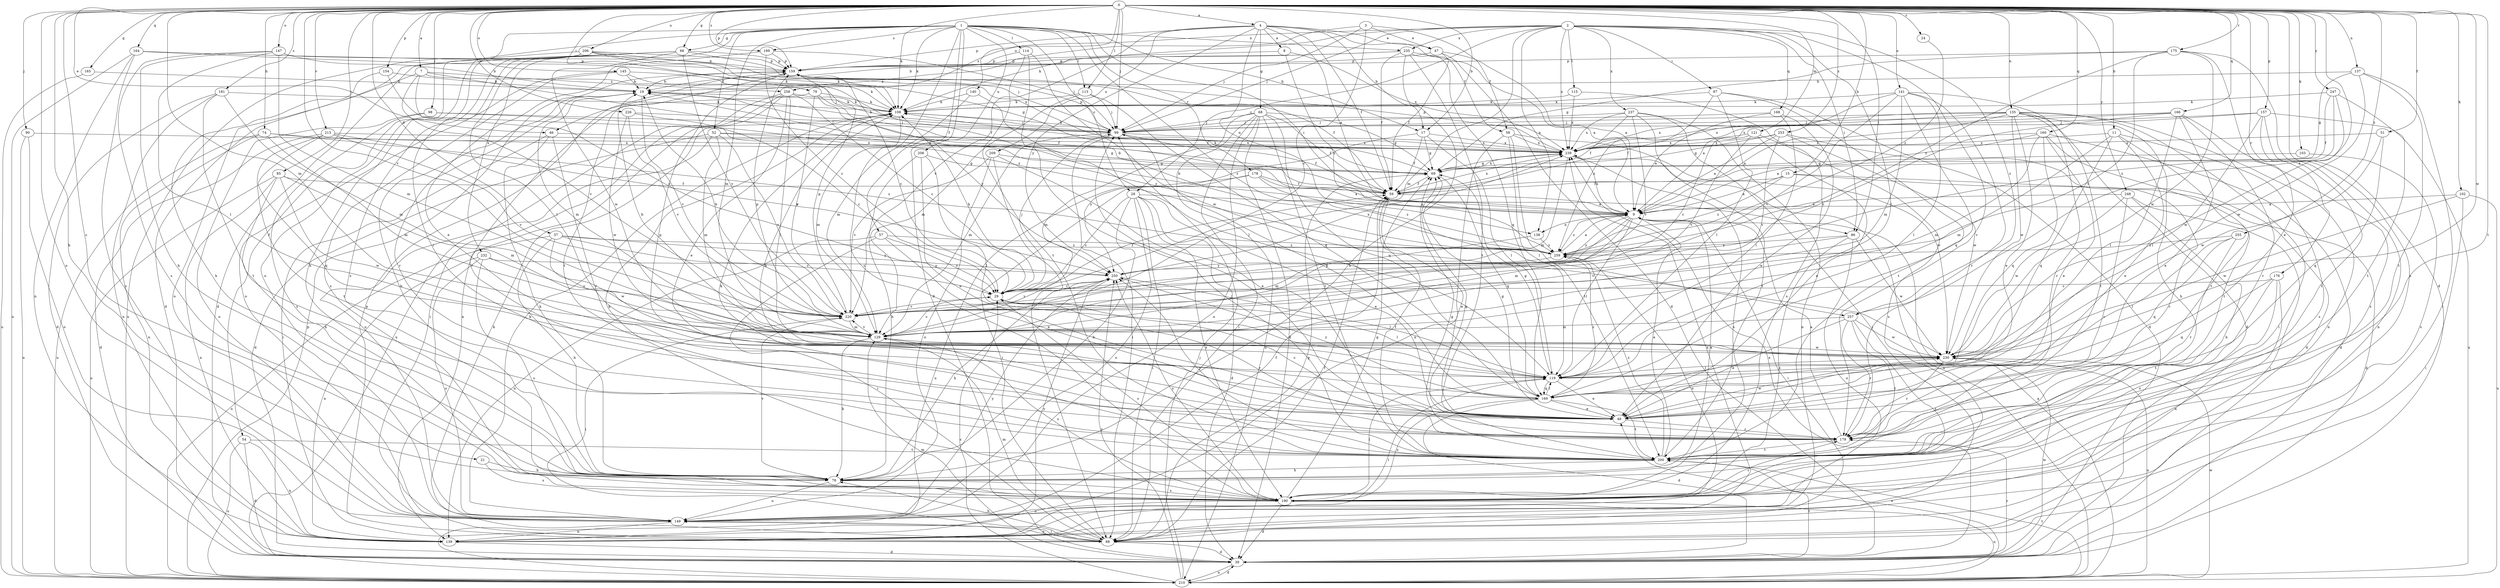 strict digraph  {
0;
1;
2;
3;
4;
7;
8;
9;
11;
15;
17;
19;
21;
24;
28;
29;
37;
39;
46;
47;
49;
51;
52;
54;
57;
58;
59;
66;
68;
69;
74;
78;
79;
85;
86;
87;
88;
90;
98;
99;
102;
103;
108;
113;
114;
115;
119;
121;
129;
135;
137;
138;
139;
140;
141;
145;
147;
149;
154;
157;
159;
160;
164;
165;
166;
168;
169;
175;
176;
178;
179;
181;
189;
190;
200;
206;
208;
209;
210;
213;
220;
226;
230;
232;
235;
237;
239;
247;
248;
250;
253;
255;
257;
258;
259;
0 -> 4  [label=a];
0 -> 7  [label=a];
0 -> 11  [label=b];
0 -> 15  [label=b];
0 -> 17  [label=b];
0 -> 21  [label=c];
0 -> 24  [label=c];
0 -> 37  [label=d];
0 -> 39  [label=d];
0 -> 46  [label=e];
0 -> 51  [label=f];
0 -> 66  [label=g];
0 -> 74  [label=h];
0 -> 78  [label=h];
0 -> 79  [label=i];
0 -> 85  [label=i];
0 -> 86  [label=i];
0 -> 90  [label=j];
0 -> 98  [label=j];
0 -> 99  [label=j];
0 -> 102  [label=k];
0 -> 103  [label=k];
0 -> 108  [label=k];
0 -> 113  [label=l];
0 -> 121  [label=m];
0 -> 129  [label=m];
0 -> 135  [label=n];
0 -> 137  [label=n];
0 -> 140  [label=o];
0 -> 141  [label=o];
0 -> 145  [label=o];
0 -> 147  [label=o];
0 -> 149  [label=o];
0 -> 154  [label=p];
0 -> 157  [label=p];
0 -> 159  [label=p];
0 -> 160  [label=q];
0 -> 164  [label=q];
0 -> 165  [label=q];
0 -> 166  [label=q];
0 -> 175  [label=r];
0 -> 176  [label=r];
0 -> 181  [label=s];
0 -> 189  [label=s];
0 -> 200  [label=t];
0 -> 206  [label=u];
0 -> 213  [label=v];
0 -> 220  [label=v];
0 -> 226  [label=w];
0 -> 230  [label=w];
0 -> 247  [label=y];
0 -> 248  [label=y];
0 -> 253  [label=z];
0 -> 255  [label=z];
0 -> 257  [label=z];
1 -> 17  [label=b];
1 -> 28  [label=c];
1 -> 39  [label=d];
1 -> 52  [label=f];
1 -> 54  [label=f];
1 -> 57  [label=f];
1 -> 66  [label=g];
1 -> 86  [label=i];
1 -> 108  [label=k];
1 -> 113  [label=l];
1 -> 114  [label=l];
1 -> 129  [label=m];
1 -> 149  [label=o];
1 -> 178  [label=r];
1 -> 189  [label=s];
1 -> 190  [label=s];
1 -> 208  [label=u];
1 -> 232  [label=x];
1 -> 235  [label=x];
1 -> 257  [label=z];
2 -> 28  [label=c];
2 -> 86  [label=i];
2 -> 87  [label=i];
2 -> 99  [label=j];
2 -> 108  [label=k];
2 -> 115  [label=l];
2 -> 119  [label=l];
2 -> 129  [label=m];
2 -> 138  [label=n];
2 -> 168  [label=q];
2 -> 179  [label=r];
2 -> 235  [label=x];
2 -> 237  [label=x];
2 -> 239  [label=x];
2 -> 257  [label=z];
2 -> 258  [label=z];
3 -> 29  [label=c];
3 -> 46  [label=e];
3 -> 47  [label=e];
3 -> 58  [label=f];
3 -> 99  [label=j];
4 -> 8  [label=a];
4 -> 9  [label=a];
4 -> 17  [label=b];
4 -> 47  [label=e];
4 -> 58  [label=f];
4 -> 59  [label=f];
4 -> 68  [label=g];
4 -> 138  [label=n];
4 -> 159  [label=p];
4 -> 209  [label=u];
4 -> 220  [label=v];
4 -> 250  [label=y];
7 -> 9  [label=a];
7 -> 29  [label=c];
7 -> 99  [label=j];
7 -> 149  [label=o];
7 -> 220  [label=v];
7 -> 258  [label=z];
8 -> 159  [label=p];
8 -> 239  [label=x];
8 -> 259  [label=z];
9 -> 19  [label=b];
9 -> 88  [label=i];
9 -> 119  [label=l];
9 -> 129  [label=m];
9 -> 138  [label=n];
9 -> 220  [label=v];
9 -> 239  [label=x];
9 -> 250  [label=y];
9 -> 259  [label=z];
11 -> 49  [label=e];
11 -> 129  [label=m];
11 -> 169  [label=q];
11 -> 179  [label=r];
11 -> 190  [label=s];
11 -> 239  [label=x];
15 -> 9  [label=a];
15 -> 39  [label=d];
15 -> 59  [label=f];
15 -> 179  [label=r];
15 -> 259  [label=z];
17 -> 59  [label=f];
17 -> 69  [label=g];
17 -> 119  [label=l];
17 -> 239  [label=x];
17 -> 250  [label=y];
19 -> 108  [label=k];
19 -> 129  [label=m];
19 -> 179  [label=r];
19 -> 220  [label=v];
21 -> 78  [label=h];
21 -> 190  [label=s];
24 -> 259  [label=z];
28 -> 9  [label=a];
28 -> 29  [label=c];
28 -> 39  [label=d];
28 -> 49  [label=e];
28 -> 78  [label=h];
28 -> 88  [label=i];
28 -> 149  [label=o];
28 -> 190  [label=s];
29 -> 59  [label=f];
29 -> 99  [label=j];
29 -> 108  [label=k];
29 -> 119  [label=l];
29 -> 179  [label=r];
29 -> 190  [label=s];
29 -> 220  [label=v];
37 -> 29  [label=c];
37 -> 78  [label=h];
37 -> 210  [label=u];
37 -> 230  [label=w];
37 -> 250  [label=y];
37 -> 259  [label=z];
39 -> 129  [label=m];
39 -> 179  [label=r];
39 -> 200  [label=t];
39 -> 210  [label=u];
39 -> 230  [label=w];
39 -> 239  [label=x];
46 -> 78  [label=h];
46 -> 88  [label=i];
46 -> 179  [label=r];
46 -> 239  [label=x];
47 -> 9  [label=a];
47 -> 39  [label=d];
47 -> 59  [label=f];
47 -> 159  [label=p];
49 -> 29  [label=c];
49 -> 69  [label=g];
49 -> 108  [label=k];
49 -> 179  [label=r];
49 -> 230  [label=w];
51 -> 169  [label=q];
51 -> 230  [label=w];
51 -> 239  [label=x];
52 -> 39  [label=d];
52 -> 69  [label=g];
52 -> 129  [label=m];
52 -> 149  [label=o];
52 -> 220  [label=v];
52 -> 239  [label=x];
54 -> 39  [label=d];
54 -> 139  [label=n];
54 -> 200  [label=t];
54 -> 210  [label=u];
57 -> 29  [label=c];
57 -> 49  [label=e];
57 -> 88  [label=i];
57 -> 139  [label=n];
57 -> 259  [label=z];
58 -> 119  [label=l];
58 -> 139  [label=n];
58 -> 200  [label=t];
58 -> 230  [label=w];
58 -> 239  [label=x];
59 -> 9  [label=a];
59 -> 49  [label=e];
59 -> 239  [label=x];
66 -> 39  [label=d];
66 -> 99  [label=j];
66 -> 119  [label=l];
66 -> 159  [label=p];
66 -> 179  [label=r];
66 -> 190  [label=s];
66 -> 220  [label=v];
66 -> 230  [label=w];
68 -> 39  [label=d];
68 -> 59  [label=f];
68 -> 69  [label=g];
68 -> 88  [label=i];
68 -> 99  [label=j];
68 -> 129  [label=m];
68 -> 149  [label=o];
68 -> 169  [label=q];
68 -> 200  [label=t];
68 -> 210  [label=u];
69 -> 59  [label=f];
69 -> 108  [label=k];
69 -> 169  [label=q];
69 -> 239  [label=x];
74 -> 129  [label=m];
74 -> 139  [label=n];
74 -> 210  [label=u];
74 -> 239  [label=x];
74 -> 259  [label=z];
78 -> 9  [label=a];
78 -> 19  [label=b];
78 -> 149  [label=o];
78 -> 190  [label=s];
78 -> 220  [label=v];
79 -> 59  [label=f];
79 -> 108  [label=k];
79 -> 179  [label=r];
79 -> 220  [label=v];
79 -> 250  [label=y];
85 -> 59  [label=f];
85 -> 78  [label=h];
85 -> 129  [label=m];
85 -> 139  [label=n];
85 -> 210  [label=u];
85 -> 230  [label=w];
86 -> 149  [label=o];
86 -> 190  [label=s];
86 -> 220  [label=v];
86 -> 230  [label=w];
86 -> 259  [label=z];
87 -> 39  [label=d];
87 -> 108  [label=k];
87 -> 119  [label=l];
87 -> 200  [label=t];
87 -> 259  [label=z];
88 -> 39  [label=d];
88 -> 59  [label=f];
88 -> 69  [label=g];
88 -> 78  [label=h];
88 -> 108  [label=k];
88 -> 129  [label=m];
88 -> 149  [label=o];
88 -> 159  [label=p];
90 -> 149  [label=o];
90 -> 210  [label=u];
90 -> 239  [label=x];
98 -> 99  [label=j];
98 -> 149  [label=o];
98 -> 190  [label=s];
98 -> 259  [label=z];
99 -> 19  [label=b];
99 -> 59  [label=f];
99 -> 88  [label=i];
99 -> 108  [label=k];
99 -> 129  [label=m];
99 -> 159  [label=p];
99 -> 239  [label=x];
102 -> 9  [label=a];
102 -> 88  [label=i];
102 -> 210  [label=u];
102 -> 230  [label=w];
103 -> 69  [label=g];
103 -> 190  [label=s];
108 -> 99  [label=j];
108 -> 129  [label=m];
113 -> 99  [label=j];
113 -> 108  [label=k];
113 -> 129  [label=m];
113 -> 169  [label=q];
114 -> 159  [label=p];
114 -> 179  [label=r];
114 -> 200  [label=t];
114 -> 230  [label=w];
115 -> 108  [label=k];
115 -> 190  [label=s];
115 -> 239  [label=x];
119 -> 49  [label=e];
119 -> 69  [label=g];
119 -> 169  [label=q];
121 -> 29  [label=c];
121 -> 49  [label=e];
121 -> 190  [label=s];
121 -> 220  [label=v];
121 -> 239  [label=x];
129 -> 19  [label=b];
129 -> 29  [label=c];
129 -> 78  [label=h];
129 -> 159  [label=p];
129 -> 190  [label=s];
129 -> 220  [label=v];
129 -> 230  [label=w];
135 -> 9  [label=a];
135 -> 49  [label=e];
135 -> 59  [label=f];
135 -> 78  [label=h];
135 -> 88  [label=i];
135 -> 99  [label=j];
135 -> 139  [label=n];
135 -> 179  [label=r];
135 -> 200  [label=t];
135 -> 230  [label=w];
135 -> 239  [label=x];
137 -> 19  [label=b];
137 -> 69  [label=g];
137 -> 88  [label=i];
137 -> 200  [label=t];
137 -> 230  [label=w];
138 -> 129  [label=m];
138 -> 259  [label=z];
139 -> 39  [label=d];
139 -> 119  [label=l];
139 -> 239  [label=x];
139 -> 250  [label=y];
140 -> 108  [label=k];
140 -> 119  [label=l];
140 -> 129  [label=m];
141 -> 9  [label=a];
141 -> 39  [label=d];
141 -> 108  [label=k];
141 -> 119  [label=l];
141 -> 129  [label=m];
141 -> 169  [label=q];
141 -> 179  [label=r];
141 -> 220  [label=v];
145 -> 19  [label=b];
145 -> 59  [label=f];
145 -> 108  [label=k];
145 -> 149  [label=o];
145 -> 190  [label=s];
147 -> 19  [label=b];
147 -> 78  [label=h];
147 -> 119  [label=l];
147 -> 129  [label=m];
147 -> 159  [label=p];
147 -> 190  [label=s];
149 -> 59  [label=f];
149 -> 88  [label=i];
149 -> 108  [label=k];
149 -> 139  [label=n];
149 -> 250  [label=y];
154 -> 19  [label=b];
154 -> 78  [label=h];
154 -> 259  [label=z];
157 -> 99  [label=j];
157 -> 119  [label=l];
157 -> 139  [label=n];
157 -> 200  [label=t];
157 -> 210  [label=u];
157 -> 239  [label=x];
159 -> 19  [label=b];
159 -> 29  [label=c];
159 -> 59  [label=f];
159 -> 200  [label=t];
160 -> 9  [label=a];
160 -> 39  [label=d];
160 -> 49  [label=e];
160 -> 129  [label=m];
160 -> 169  [label=q];
160 -> 200  [label=t];
160 -> 239  [label=x];
164 -> 108  [label=k];
164 -> 139  [label=n];
164 -> 149  [label=o];
164 -> 159  [label=p];
164 -> 210  [label=u];
165 -> 19  [label=b];
165 -> 210  [label=u];
166 -> 29  [label=c];
166 -> 49  [label=e];
166 -> 99  [label=j];
166 -> 119  [label=l];
166 -> 179  [label=r];
166 -> 190  [label=s];
166 -> 239  [label=x];
168 -> 9  [label=a];
168 -> 49  [label=e];
168 -> 99  [label=j];
168 -> 119  [label=l];
169 -> 39  [label=d];
169 -> 49  [label=e];
169 -> 99  [label=j];
169 -> 119  [label=l];
169 -> 159  [label=p];
169 -> 190  [label=s];
169 -> 200  [label=t];
169 -> 250  [label=y];
169 -> 259  [label=z];
175 -> 49  [label=e];
175 -> 69  [label=g];
175 -> 159  [label=p];
175 -> 190  [label=s];
175 -> 220  [label=v];
175 -> 230  [label=w];
175 -> 259  [label=z];
176 -> 29  [label=c];
176 -> 139  [label=n];
176 -> 169  [label=q];
176 -> 190  [label=s];
176 -> 200  [label=t];
178 -> 9  [label=a];
178 -> 59  [label=f];
178 -> 88  [label=i];
178 -> 210  [label=u];
178 -> 259  [label=z];
179 -> 9  [label=a];
179 -> 69  [label=g];
179 -> 200  [label=t];
181 -> 39  [label=d];
181 -> 108  [label=k];
181 -> 129  [label=m];
181 -> 139  [label=n];
181 -> 200  [label=t];
189 -> 29  [label=c];
189 -> 49  [label=e];
189 -> 99  [label=j];
189 -> 159  [label=p];
190 -> 39  [label=d];
190 -> 69  [label=g];
190 -> 108  [label=k];
190 -> 119  [label=l];
190 -> 149  [label=o];
190 -> 179  [label=r];
190 -> 210  [label=u];
190 -> 250  [label=y];
200 -> 9  [label=a];
200 -> 59  [label=f];
200 -> 69  [label=g];
200 -> 78  [label=h];
200 -> 99  [label=j];
200 -> 108  [label=k];
200 -> 250  [label=y];
200 -> 259  [label=z];
206 -> 39  [label=d];
206 -> 69  [label=g];
206 -> 78  [label=h];
206 -> 108  [label=k];
206 -> 159  [label=p];
206 -> 210  [label=u];
206 -> 239  [label=x];
208 -> 49  [label=e];
208 -> 69  [label=g];
208 -> 78  [label=h];
208 -> 119  [label=l];
209 -> 49  [label=e];
209 -> 69  [label=g];
209 -> 88  [label=i];
209 -> 149  [label=o];
209 -> 220  [label=v];
210 -> 9  [label=a];
210 -> 29  [label=c];
210 -> 39  [label=d];
210 -> 49  [label=e];
210 -> 99  [label=j];
210 -> 159  [label=p];
210 -> 200  [label=t];
210 -> 230  [label=w];
210 -> 250  [label=y];
213 -> 39  [label=d];
213 -> 169  [label=q];
213 -> 200  [label=t];
213 -> 220  [label=v];
213 -> 239  [label=x];
213 -> 250  [label=y];
220 -> 19  [label=b];
220 -> 88  [label=i];
220 -> 129  [label=m];
220 -> 159  [label=p];
226 -> 29  [label=c];
226 -> 99  [label=j];
226 -> 220  [label=v];
226 -> 230  [label=w];
230 -> 119  [label=l];
230 -> 179  [label=r];
230 -> 210  [label=u];
232 -> 139  [label=n];
232 -> 149  [label=o];
232 -> 190  [label=s];
232 -> 220  [label=v];
232 -> 250  [label=y];
235 -> 9  [label=a];
235 -> 19  [label=b];
235 -> 59  [label=f];
235 -> 78  [label=h];
235 -> 159  [label=p];
235 -> 169  [label=q];
235 -> 200  [label=t];
237 -> 59  [label=f];
237 -> 88  [label=i];
237 -> 99  [label=j];
237 -> 139  [label=n];
237 -> 200  [label=t];
237 -> 220  [label=v];
237 -> 239  [label=x];
239 -> 69  [label=g];
239 -> 129  [label=m];
239 -> 159  [label=p];
239 -> 190  [label=s];
239 -> 210  [label=u];
247 -> 59  [label=f];
247 -> 108  [label=k];
247 -> 200  [label=t];
247 -> 230  [label=w];
247 -> 259  [label=z];
248 -> 9  [label=a];
248 -> 78  [label=h];
248 -> 88  [label=i];
248 -> 179  [label=r];
248 -> 230  [label=w];
250 -> 29  [label=c];
250 -> 78  [label=h];
250 -> 119  [label=l];
250 -> 220  [label=v];
250 -> 239  [label=x];
253 -> 9  [label=a];
253 -> 39  [label=d];
253 -> 69  [label=g];
253 -> 220  [label=v];
253 -> 230  [label=w];
253 -> 239  [label=x];
255 -> 119  [label=l];
255 -> 169  [label=q];
255 -> 179  [label=r];
255 -> 259  [label=z];
257 -> 49  [label=e];
257 -> 129  [label=m];
257 -> 179  [label=r];
257 -> 190  [label=s];
257 -> 200  [label=t];
257 -> 230  [label=w];
258 -> 29  [label=c];
258 -> 49  [label=e];
258 -> 88  [label=i];
258 -> 108  [label=k];
258 -> 119  [label=l];
258 -> 139  [label=n];
258 -> 210  [label=u];
259 -> 9  [label=a];
259 -> 19  [label=b];
259 -> 149  [label=o];
259 -> 250  [label=y];
}
